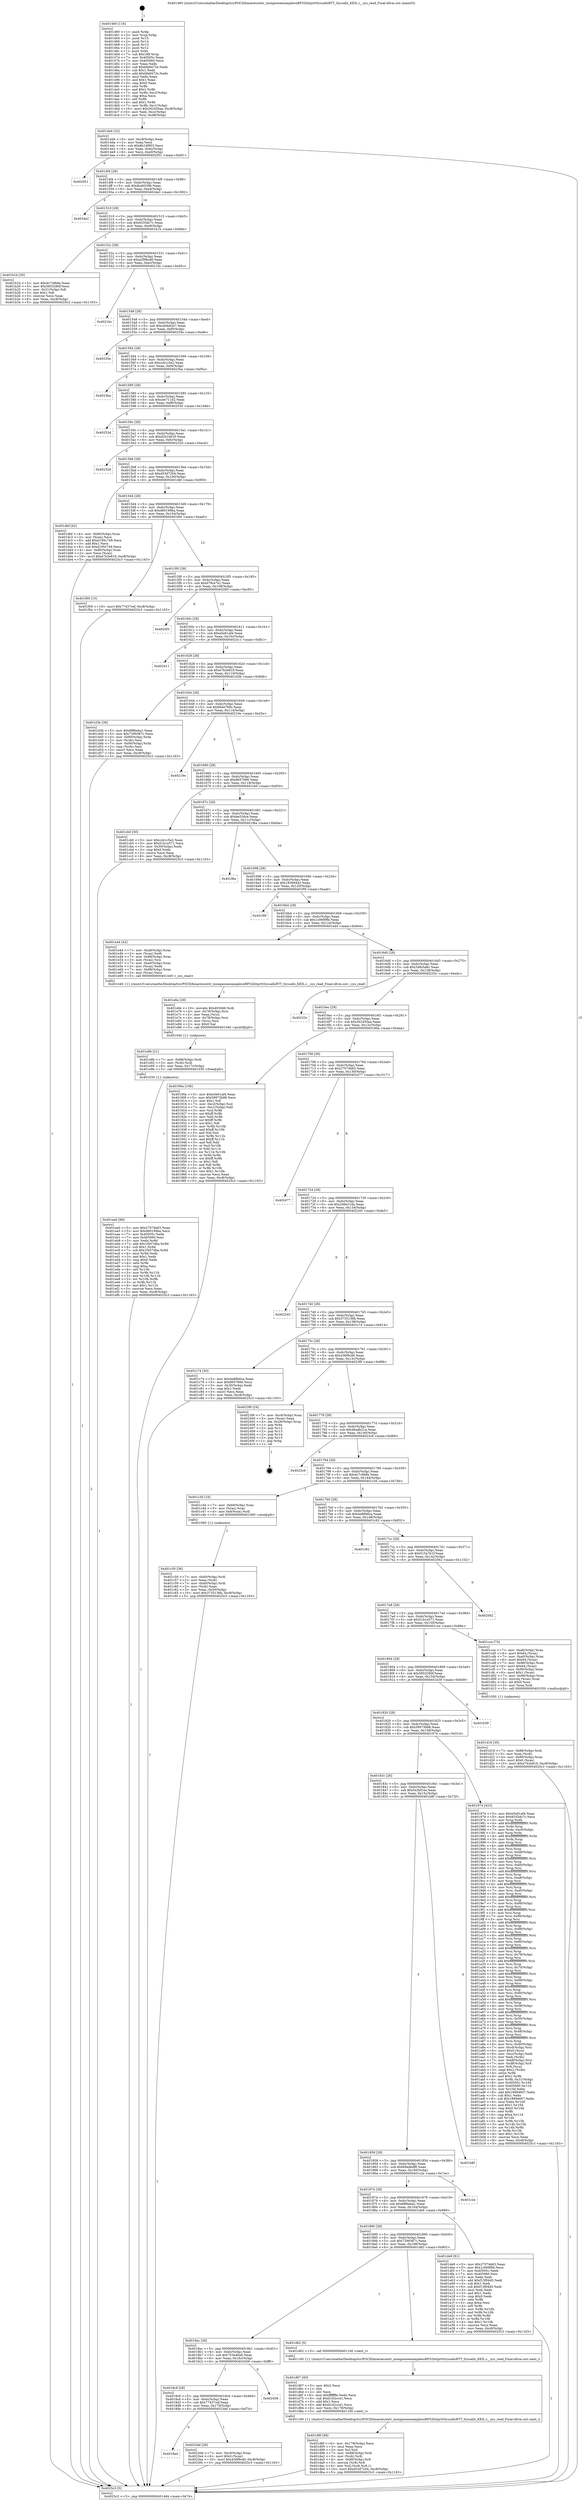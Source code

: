 digraph "0x401460" {
  label = "0x401460 (/mnt/c/Users/mathe/Desktop/tcc/POCII/binaries/extr_mongooseexamplesnRF52httprttSyscallsRTT_Syscalls_KEIL.c__sys_read_Final-ollvm.out::main(0))"
  labelloc = "t"
  node[shape=record]

  Entry [label="",width=0.3,height=0.3,shape=circle,fillcolor=black,style=filled]
  "0x4014d4" [label="{
     0x4014d4 [32]\l
     | [instrs]\l
     &nbsp;&nbsp;0x4014d4 \<+6\>: mov -0xc8(%rbp),%eax\l
     &nbsp;&nbsp;0x4014da \<+2\>: mov %eax,%ecx\l
     &nbsp;&nbsp;0x4014dc \<+6\>: sub $0x8b14f903,%ecx\l
     &nbsp;&nbsp;0x4014e2 \<+6\>: mov %eax,-0xdc(%rbp)\l
     &nbsp;&nbsp;0x4014e8 \<+6\>: mov %ecx,-0xe0(%rbp)\l
     &nbsp;&nbsp;0x4014ee \<+6\>: je 0000000000402051 \<main+0xbf1\>\l
  }"]
  "0x402051" [label="{
     0x402051\l
  }", style=dashed]
  "0x4014f4" [label="{
     0x4014f4 [28]\l
     | [instrs]\l
     &nbsp;&nbsp;0x4014f4 \<+5\>: jmp 00000000004014f9 \<main+0x99\>\l
     &nbsp;&nbsp;0x4014f9 \<+6\>: mov -0xdc(%rbp),%eax\l
     &nbsp;&nbsp;0x4014ff \<+5\>: sub $0x8ca6539b,%eax\l
     &nbsp;&nbsp;0x401504 \<+6\>: mov %eax,-0xe4(%rbp)\l
     &nbsp;&nbsp;0x40150a \<+6\>: je 00000000004024e2 \<main+0x1082\>\l
  }"]
  Exit [label="",width=0.3,height=0.3,shape=circle,fillcolor=black,style=filled,peripheries=2]
  "0x4024e2" [label="{
     0x4024e2\l
  }", style=dashed]
  "0x401510" [label="{
     0x401510 [28]\l
     | [instrs]\l
     &nbsp;&nbsp;0x401510 \<+5\>: jmp 0000000000401515 \<main+0xb5\>\l
     &nbsp;&nbsp;0x401515 \<+6\>: mov -0xdc(%rbp),%eax\l
     &nbsp;&nbsp;0x40151b \<+5\>: sub $0x9335dc7c,%eax\l
     &nbsp;&nbsp;0x401520 \<+6\>: mov %eax,-0xe8(%rbp)\l
     &nbsp;&nbsp;0x401526 \<+6\>: je 0000000000401b1b \<main+0x6bb\>\l
  }"]
  "0x4018e4" [label="{
     0x4018e4\l
  }", style=dashed]
  "0x401b1b" [label="{
     0x401b1b [30]\l
     | [instrs]\l
     &nbsp;&nbsp;0x401b1b \<+5\>: mov $0x4c7c9b8e,%eax\l
     &nbsp;&nbsp;0x401b20 \<+5\>: mov $0x5853280f,%ecx\l
     &nbsp;&nbsp;0x401b25 \<+3\>: mov -0x31(%rbp),%dl\l
     &nbsp;&nbsp;0x401b28 \<+3\>: test $0x1,%dl\l
     &nbsp;&nbsp;0x401b2b \<+3\>: cmovne %ecx,%eax\l
     &nbsp;&nbsp;0x401b2e \<+6\>: mov %eax,-0xc8(%rbp)\l
     &nbsp;&nbsp;0x401b34 \<+5\>: jmp 00000000004025c3 \<main+0x1163\>\l
  }"]
  "0x40152c" [label="{
     0x40152c [28]\l
     | [instrs]\l
     &nbsp;&nbsp;0x40152c \<+5\>: jmp 0000000000401531 \<main+0xd1\>\l
     &nbsp;&nbsp;0x401531 \<+6\>: mov -0xdc(%rbp),%eax\l
     &nbsp;&nbsp;0x401537 \<+5\>: sub $0xa2f98cd8,%eax\l
     &nbsp;&nbsp;0x40153c \<+6\>: mov %eax,-0xec(%rbp)\l
     &nbsp;&nbsp;0x401542 \<+6\>: je 00000000004021bc \<main+0xd5c\>\l
  }"]
  "0x4023dd" [label="{
     0x4023dd [28]\l
     | [instrs]\l
     &nbsp;&nbsp;0x4023dd \<+7\>: mov -0xc0(%rbp),%rax\l
     &nbsp;&nbsp;0x4023e4 \<+6\>: movl $0x0,(%rax)\l
     &nbsp;&nbsp;0x4023ea \<+10\>: movl $0x436f9cd0,-0xc8(%rbp)\l
     &nbsp;&nbsp;0x4023f4 \<+5\>: jmp 00000000004025c3 \<main+0x1163\>\l
  }"]
  "0x4021bc" [label="{
     0x4021bc\l
  }", style=dashed]
  "0x401548" [label="{
     0x401548 [28]\l
     | [instrs]\l
     &nbsp;&nbsp;0x401548 \<+5\>: jmp 000000000040154d \<main+0xed\>\l
     &nbsp;&nbsp;0x40154d \<+6\>: mov -0xdc(%rbp),%eax\l
     &nbsp;&nbsp;0x401553 \<+5\>: sub $0xcb0b92e7,%eax\l
     &nbsp;&nbsp;0x401558 \<+6\>: mov %eax,-0xf0(%rbp)\l
     &nbsp;&nbsp;0x40155e \<+6\>: je 000000000040235e \<main+0xefe\>\l
  }"]
  "0x4018c8" [label="{
     0x4018c8 [28]\l
     | [instrs]\l
     &nbsp;&nbsp;0x4018c8 \<+5\>: jmp 00000000004018cd \<main+0x46d\>\l
     &nbsp;&nbsp;0x4018cd \<+6\>: mov -0xdc(%rbp),%eax\l
     &nbsp;&nbsp;0x4018d3 \<+5\>: sub $0x77437cef,%eax\l
     &nbsp;&nbsp;0x4018d8 \<+6\>: mov %eax,-0x170(%rbp)\l
     &nbsp;&nbsp;0x4018de \<+6\>: je 00000000004023dd \<main+0xf7d\>\l
  }"]
  "0x40235e" [label="{
     0x40235e\l
  }", style=dashed]
  "0x401564" [label="{
     0x401564 [28]\l
     | [instrs]\l
     &nbsp;&nbsp;0x401564 \<+5\>: jmp 0000000000401569 \<main+0x109\>\l
     &nbsp;&nbsp;0x401569 \<+6\>: mov -0xdc(%rbp),%eax\l
     &nbsp;&nbsp;0x40156f \<+5\>: sub $0xccb1c5e2,%eax\l
     &nbsp;&nbsp;0x401574 \<+6\>: mov %eax,-0xf4(%rbp)\l
     &nbsp;&nbsp;0x40157a \<+6\>: je 00000000004023ba \<main+0xf5a\>\l
  }"]
  "0x402456" [label="{
     0x402456\l
  }", style=dashed]
  "0x4023ba" [label="{
     0x4023ba\l
  }", style=dashed]
  "0x401580" [label="{
     0x401580 [28]\l
     | [instrs]\l
     &nbsp;&nbsp;0x401580 \<+5\>: jmp 0000000000401585 \<main+0x125\>\l
     &nbsp;&nbsp;0x401585 \<+6\>: mov -0xdc(%rbp),%eax\l
     &nbsp;&nbsp;0x40158b \<+5\>: sub $0xcee711d2,%eax\l
     &nbsp;&nbsp;0x401590 \<+6\>: mov %eax,-0xf8(%rbp)\l
     &nbsp;&nbsp;0x401596 \<+6\>: je 000000000040253d \<main+0x10dd\>\l
  }"]
  "0x401ea0" [label="{
     0x401ea0 [96]\l
     | [instrs]\l
     &nbsp;&nbsp;0x401ea0 \<+5\>: mov $0x27074b63,%eax\l
     &nbsp;&nbsp;0x401ea5 \<+5\>: mov $0xd60199ba,%ecx\l
     &nbsp;&nbsp;0x401eaa \<+7\>: mov 0x40505c,%edx\l
     &nbsp;&nbsp;0x401eb1 \<+7\>: mov 0x405060,%esi\l
     &nbsp;&nbsp;0x401eb8 \<+3\>: mov %edx,%r8d\l
     &nbsp;&nbsp;0x401ebb \<+7\>: add $0x1f457dba,%r8d\l
     &nbsp;&nbsp;0x401ec2 \<+4\>: sub $0x1,%r8d\l
     &nbsp;&nbsp;0x401ec6 \<+7\>: sub $0x1f457dba,%r8d\l
     &nbsp;&nbsp;0x401ecd \<+4\>: imul %r8d,%edx\l
     &nbsp;&nbsp;0x401ed1 \<+3\>: and $0x1,%edx\l
     &nbsp;&nbsp;0x401ed4 \<+3\>: cmp $0x0,%edx\l
     &nbsp;&nbsp;0x401ed7 \<+4\>: sete %r9b\l
     &nbsp;&nbsp;0x401edb \<+3\>: cmp $0xa,%esi\l
     &nbsp;&nbsp;0x401ede \<+4\>: setl %r10b\l
     &nbsp;&nbsp;0x401ee2 \<+3\>: mov %r9b,%r11b\l
     &nbsp;&nbsp;0x401ee5 \<+3\>: and %r10b,%r11b\l
     &nbsp;&nbsp;0x401ee8 \<+3\>: xor %r10b,%r9b\l
     &nbsp;&nbsp;0x401eeb \<+3\>: or %r9b,%r11b\l
     &nbsp;&nbsp;0x401eee \<+4\>: test $0x1,%r11b\l
     &nbsp;&nbsp;0x401ef2 \<+3\>: cmovne %ecx,%eax\l
     &nbsp;&nbsp;0x401ef5 \<+6\>: mov %eax,-0xc8(%rbp)\l
     &nbsp;&nbsp;0x401efb \<+5\>: jmp 00000000004025c3 \<main+0x1163\>\l
  }"]
  "0x40253d" [label="{
     0x40253d\l
  }", style=dashed]
  "0x40159c" [label="{
     0x40159c [28]\l
     | [instrs]\l
     &nbsp;&nbsp;0x40159c \<+5\>: jmp 00000000004015a1 \<main+0x141\>\l
     &nbsp;&nbsp;0x4015a1 \<+6\>: mov -0xdc(%rbp),%eax\l
     &nbsp;&nbsp;0x4015a7 \<+5\>: sub $0xd2b1bb35,%eax\l
     &nbsp;&nbsp;0x4015ac \<+6\>: mov %eax,-0xfc(%rbp)\l
     &nbsp;&nbsp;0x4015b2 \<+6\>: je 000000000040232d \<main+0xecd\>\l
  }"]
  "0x401e8b" [label="{
     0x401e8b [21]\l
     | [instrs]\l
     &nbsp;&nbsp;0x401e8b \<+7\>: mov -0x88(%rbp),%rdi\l
     &nbsp;&nbsp;0x401e92 \<+3\>: mov (%rdi),%rdi\l
     &nbsp;&nbsp;0x401e95 \<+6\>: mov %eax,-0x17c(%rbp)\l
     &nbsp;&nbsp;0x401e9b \<+5\>: call 0000000000401030 \<free@plt\>\l
     | [calls]\l
     &nbsp;&nbsp;0x401030 \{1\} (unknown)\l
  }"]
  "0x40232d" [label="{
     0x40232d\l
  }", style=dashed]
  "0x4015b8" [label="{
     0x4015b8 [28]\l
     | [instrs]\l
     &nbsp;&nbsp;0x4015b8 \<+5\>: jmp 00000000004015bd \<main+0x15d\>\l
     &nbsp;&nbsp;0x4015bd \<+6\>: mov -0xdc(%rbp),%eax\l
     &nbsp;&nbsp;0x4015c3 \<+5\>: sub $0xd53d7204,%eax\l
     &nbsp;&nbsp;0x4015c8 \<+6\>: mov %eax,-0x100(%rbp)\l
     &nbsp;&nbsp;0x4015ce \<+6\>: je 0000000000401dbf \<main+0x95f\>\l
  }"]
  "0x401e6e" [label="{
     0x401e6e [29]\l
     | [instrs]\l
     &nbsp;&nbsp;0x401e6e \<+10\>: movabs $0x4030d6,%rdi\l
     &nbsp;&nbsp;0x401e78 \<+4\>: mov -0x78(%rbp),%rsi\l
     &nbsp;&nbsp;0x401e7c \<+2\>: mov %eax,(%rsi)\l
     &nbsp;&nbsp;0x401e7e \<+4\>: mov -0x78(%rbp),%rsi\l
     &nbsp;&nbsp;0x401e82 \<+2\>: mov (%rsi),%esi\l
     &nbsp;&nbsp;0x401e84 \<+2\>: mov $0x0,%al\l
     &nbsp;&nbsp;0x401e86 \<+5\>: call 0000000000401040 \<printf@plt\>\l
     | [calls]\l
     &nbsp;&nbsp;0x401040 \{1\} (unknown)\l
  }"]
  "0x401dbf" [label="{
     0x401dbf [42]\l
     | [instrs]\l
     &nbsp;&nbsp;0x401dbf \<+4\>: mov -0x80(%rbp),%rax\l
     &nbsp;&nbsp;0x401dc3 \<+2\>: mov (%rax),%ecx\l
     &nbsp;&nbsp;0x401dc5 \<+6\>: add $0xd195c749,%ecx\l
     &nbsp;&nbsp;0x401dcb \<+3\>: add $0x1,%ecx\l
     &nbsp;&nbsp;0x401dce \<+6\>: sub $0xd195c749,%ecx\l
     &nbsp;&nbsp;0x401dd4 \<+4\>: mov -0x80(%rbp),%rax\l
     &nbsp;&nbsp;0x401dd8 \<+2\>: mov %ecx,(%rax)\l
     &nbsp;&nbsp;0x401dda \<+10\>: movl $0xe7b3e819,-0xc8(%rbp)\l
     &nbsp;&nbsp;0x401de4 \<+5\>: jmp 00000000004025c3 \<main+0x1163\>\l
  }"]
  "0x4015d4" [label="{
     0x4015d4 [28]\l
     | [instrs]\l
     &nbsp;&nbsp;0x4015d4 \<+5\>: jmp 00000000004015d9 \<main+0x179\>\l
     &nbsp;&nbsp;0x4015d9 \<+6\>: mov -0xdc(%rbp),%eax\l
     &nbsp;&nbsp;0x4015df \<+5\>: sub $0xd60199ba,%eax\l
     &nbsp;&nbsp;0x4015e4 \<+6\>: mov %eax,-0x104(%rbp)\l
     &nbsp;&nbsp;0x4015ea \<+6\>: je 0000000000401f00 \<main+0xaa0\>\l
  }"]
  "0x401d8f" [label="{
     0x401d8f [48]\l
     | [instrs]\l
     &nbsp;&nbsp;0x401d8f \<+6\>: mov -0x178(%rbp),%ecx\l
     &nbsp;&nbsp;0x401d95 \<+3\>: imul %eax,%ecx\l
     &nbsp;&nbsp;0x401d98 \<+3\>: mov %cl,%sil\l
     &nbsp;&nbsp;0x401d9b \<+7\>: mov -0x88(%rbp),%rdi\l
     &nbsp;&nbsp;0x401da2 \<+3\>: mov (%rdi),%rdi\l
     &nbsp;&nbsp;0x401da5 \<+4\>: mov -0x80(%rbp),%r8\l
     &nbsp;&nbsp;0x401da9 \<+3\>: movslq (%r8),%r8\l
     &nbsp;&nbsp;0x401dac \<+4\>: mov %sil,(%rdi,%r8,1)\l
     &nbsp;&nbsp;0x401db0 \<+10\>: movl $0xd53d7204,-0xc8(%rbp)\l
     &nbsp;&nbsp;0x401dba \<+5\>: jmp 00000000004025c3 \<main+0x1163\>\l
  }"]
  "0x401f00" [label="{
     0x401f00 [15]\l
     | [instrs]\l
     &nbsp;&nbsp;0x401f00 \<+10\>: movl $0x77437cef,-0xc8(%rbp)\l
     &nbsp;&nbsp;0x401f0a \<+5\>: jmp 00000000004025c3 \<main+0x1163\>\l
  }"]
  "0x4015f0" [label="{
     0x4015f0 [28]\l
     | [instrs]\l
     &nbsp;&nbsp;0x4015f0 \<+5\>: jmp 00000000004015f5 \<main+0x195\>\l
     &nbsp;&nbsp;0x4015f5 \<+6\>: mov -0xdc(%rbp),%eax\l
     &nbsp;&nbsp;0x4015fb \<+5\>: sub $0xd79ce7e1,%eax\l
     &nbsp;&nbsp;0x401600 \<+6\>: mov %eax,-0x108(%rbp)\l
     &nbsp;&nbsp;0x401606 \<+6\>: je 00000000004020f3 \<main+0xc93\>\l
  }"]
  "0x401d67" [label="{
     0x401d67 [40]\l
     | [instrs]\l
     &nbsp;&nbsp;0x401d67 \<+5\>: mov $0x2,%ecx\l
     &nbsp;&nbsp;0x401d6c \<+1\>: cltd\l
     &nbsp;&nbsp;0x401d6d \<+2\>: idiv %ecx\l
     &nbsp;&nbsp;0x401d6f \<+6\>: imul $0xfffffffe,%edx,%ecx\l
     &nbsp;&nbsp;0x401d75 \<+6\>: sub $0xb162cc41,%ecx\l
     &nbsp;&nbsp;0x401d7b \<+3\>: add $0x1,%ecx\l
     &nbsp;&nbsp;0x401d7e \<+6\>: add $0xb162cc41,%ecx\l
     &nbsp;&nbsp;0x401d84 \<+6\>: mov %ecx,-0x178(%rbp)\l
     &nbsp;&nbsp;0x401d8a \<+5\>: call 0000000000401160 \<next_i\>\l
     | [calls]\l
     &nbsp;&nbsp;0x401160 \{1\} (/mnt/c/Users/mathe/Desktop/tcc/POCII/binaries/extr_mongooseexamplesnRF52httprttSyscallsRTT_Syscalls_KEIL.c__sys_read_Final-ollvm.out::next_i)\l
  }"]
  "0x4020f3" [label="{
     0x4020f3\l
  }", style=dashed]
  "0x40160c" [label="{
     0x40160c [28]\l
     | [instrs]\l
     &nbsp;&nbsp;0x40160c \<+5\>: jmp 0000000000401611 \<main+0x1b1\>\l
     &nbsp;&nbsp;0x401611 \<+6\>: mov -0xdc(%rbp),%eax\l
     &nbsp;&nbsp;0x401617 \<+5\>: sub $0xe5e61af4,%eax\l
     &nbsp;&nbsp;0x40161c \<+6\>: mov %eax,-0x10c(%rbp)\l
     &nbsp;&nbsp;0x401622 \<+6\>: je 0000000000402411 \<main+0xfb1\>\l
  }"]
  "0x4018ac" [label="{
     0x4018ac [28]\l
     | [instrs]\l
     &nbsp;&nbsp;0x4018ac \<+5\>: jmp 00000000004018b1 \<main+0x451\>\l
     &nbsp;&nbsp;0x4018b1 \<+6\>: mov -0xdc(%rbp),%eax\l
     &nbsp;&nbsp;0x4018b7 \<+5\>: sub $0x753e46a9,%eax\l
     &nbsp;&nbsp;0x4018bc \<+6\>: mov %eax,-0x16c(%rbp)\l
     &nbsp;&nbsp;0x4018c2 \<+6\>: je 0000000000402456 \<main+0xff6\>\l
  }"]
  "0x402411" [label="{
     0x402411\l
  }", style=dashed]
  "0x401628" [label="{
     0x401628 [28]\l
     | [instrs]\l
     &nbsp;&nbsp;0x401628 \<+5\>: jmp 000000000040162d \<main+0x1cd\>\l
     &nbsp;&nbsp;0x40162d \<+6\>: mov -0xdc(%rbp),%eax\l
     &nbsp;&nbsp;0x401633 \<+5\>: sub $0xe7b3e819,%eax\l
     &nbsp;&nbsp;0x401638 \<+6\>: mov %eax,-0x110(%rbp)\l
     &nbsp;&nbsp;0x40163e \<+6\>: je 0000000000401d3b \<main+0x8db\>\l
  }"]
  "0x401d62" [label="{
     0x401d62 [5]\l
     | [instrs]\l
     &nbsp;&nbsp;0x401d62 \<+5\>: call 0000000000401160 \<next_i\>\l
     | [calls]\l
     &nbsp;&nbsp;0x401160 \{1\} (/mnt/c/Users/mathe/Desktop/tcc/POCII/binaries/extr_mongooseexamplesnRF52httprttSyscallsRTT_Syscalls_KEIL.c__sys_read_Final-ollvm.out::next_i)\l
  }"]
  "0x401d3b" [label="{
     0x401d3b [39]\l
     | [instrs]\l
     &nbsp;&nbsp;0x401d3b \<+5\>: mov $0x6f86eba1,%eax\l
     &nbsp;&nbsp;0x401d40 \<+5\>: mov $0x7299387c,%ecx\l
     &nbsp;&nbsp;0x401d45 \<+4\>: mov -0x80(%rbp),%rdx\l
     &nbsp;&nbsp;0x401d49 \<+2\>: mov (%rdx),%esi\l
     &nbsp;&nbsp;0x401d4b \<+7\>: mov -0x90(%rbp),%rdx\l
     &nbsp;&nbsp;0x401d52 \<+2\>: cmp (%rdx),%esi\l
     &nbsp;&nbsp;0x401d54 \<+3\>: cmovl %ecx,%eax\l
     &nbsp;&nbsp;0x401d57 \<+6\>: mov %eax,-0xc8(%rbp)\l
     &nbsp;&nbsp;0x401d5d \<+5\>: jmp 00000000004025c3 \<main+0x1163\>\l
  }"]
  "0x401644" [label="{
     0x401644 [28]\l
     | [instrs]\l
     &nbsp;&nbsp;0x401644 \<+5\>: jmp 0000000000401649 \<main+0x1e9\>\l
     &nbsp;&nbsp;0x401649 \<+6\>: mov -0xdc(%rbp),%eax\l
     &nbsp;&nbsp;0x40164f \<+5\>: sub $0xf44e769c,%eax\l
     &nbsp;&nbsp;0x401654 \<+6\>: mov %eax,-0x114(%rbp)\l
     &nbsp;&nbsp;0x40165a \<+6\>: je 000000000040219e \<main+0xd3e\>\l
  }"]
  "0x401890" [label="{
     0x401890 [28]\l
     | [instrs]\l
     &nbsp;&nbsp;0x401890 \<+5\>: jmp 0000000000401895 \<main+0x435\>\l
     &nbsp;&nbsp;0x401895 \<+6\>: mov -0xdc(%rbp),%eax\l
     &nbsp;&nbsp;0x40189b \<+5\>: sub $0x7299387c,%eax\l
     &nbsp;&nbsp;0x4018a0 \<+6\>: mov %eax,-0x168(%rbp)\l
     &nbsp;&nbsp;0x4018a6 \<+6\>: je 0000000000401d62 \<main+0x902\>\l
  }"]
  "0x40219e" [label="{
     0x40219e\l
  }", style=dashed]
  "0x401660" [label="{
     0x401660 [28]\l
     | [instrs]\l
     &nbsp;&nbsp;0x401660 \<+5\>: jmp 0000000000401665 \<main+0x205\>\l
     &nbsp;&nbsp;0x401665 \<+6\>: mov -0xdc(%rbp),%eax\l
     &nbsp;&nbsp;0x40166b \<+5\>: sub $0x8657666,%eax\l
     &nbsp;&nbsp;0x401670 \<+6\>: mov %eax,-0x118(%rbp)\l
     &nbsp;&nbsp;0x401676 \<+6\>: je 0000000000401cb0 \<main+0x850\>\l
  }"]
  "0x401de9" [label="{
     0x401de9 [91]\l
     | [instrs]\l
     &nbsp;&nbsp;0x401de9 \<+5\>: mov $0x27074b63,%eax\l
     &nbsp;&nbsp;0x401dee \<+5\>: mov $0x1c069f9b,%ecx\l
     &nbsp;&nbsp;0x401df3 \<+7\>: mov 0x40505c,%edx\l
     &nbsp;&nbsp;0x401dfa \<+7\>: mov 0x405060,%esi\l
     &nbsp;&nbsp;0x401e01 \<+2\>: mov %edx,%edi\l
     &nbsp;&nbsp;0x401e03 \<+6\>: add $0xf13f04d5,%edi\l
     &nbsp;&nbsp;0x401e09 \<+3\>: sub $0x1,%edi\l
     &nbsp;&nbsp;0x401e0c \<+6\>: sub $0xf13f04d5,%edi\l
     &nbsp;&nbsp;0x401e12 \<+3\>: imul %edi,%edx\l
     &nbsp;&nbsp;0x401e15 \<+3\>: and $0x1,%edx\l
     &nbsp;&nbsp;0x401e18 \<+3\>: cmp $0x0,%edx\l
     &nbsp;&nbsp;0x401e1b \<+4\>: sete %r8b\l
     &nbsp;&nbsp;0x401e1f \<+3\>: cmp $0xa,%esi\l
     &nbsp;&nbsp;0x401e22 \<+4\>: setl %r9b\l
     &nbsp;&nbsp;0x401e26 \<+3\>: mov %r8b,%r10b\l
     &nbsp;&nbsp;0x401e29 \<+3\>: and %r9b,%r10b\l
     &nbsp;&nbsp;0x401e2c \<+3\>: xor %r9b,%r8b\l
     &nbsp;&nbsp;0x401e2f \<+3\>: or %r8b,%r10b\l
     &nbsp;&nbsp;0x401e32 \<+4\>: test $0x1,%r10b\l
     &nbsp;&nbsp;0x401e36 \<+3\>: cmovne %ecx,%eax\l
     &nbsp;&nbsp;0x401e39 \<+6\>: mov %eax,-0xc8(%rbp)\l
     &nbsp;&nbsp;0x401e3f \<+5\>: jmp 00000000004025c3 \<main+0x1163\>\l
  }"]
  "0x401cb0" [label="{
     0x401cb0 [30]\l
     | [instrs]\l
     &nbsp;&nbsp;0x401cb0 \<+5\>: mov $0xccb1c5e2,%eax\l
     &nbsp;&nbsp;0x401cb5 \<+5\>: mov $0x51b1e571,%ecx\l
     &nbsp;&nbsp;0x401cba \<+3\>: mov -0x30(%rbp),%edx\l
     &nbsp;&nbsp;0x401cbd \<+3\>: cmp $0x0,%edx\l
     &nbsp;&nbsp;0x401cc0 \<+3\>: cmove %ecx,%eax\l
     &nbsp;&nbsp;0x401cc3 \<+6\>: mov %eax,-0xc8(%rbp)\l
     &nbsp;&nbsp;0x401cc9 \<+5\>: jmp 00000000004025c3 \<main+0x1163\>\l
  }"]
  "0x40167c" [label="{
     0x40167c [28]\l
     | [instrs]\l
     &nbsp;&nbsp;0x40167c \<+5\>: jmp 0000000000401681 \<main+0x221\>\l
     &nbsp;&nbsp;0x401681 \<+6\>: mov -0xdc(%rbp),%eax\l
     &nbsp;&nbsp;0x401687 \<+5\>: sub $0xbe53dce,%eax\l
     &nbsp;&nbsp;0x40168c \<+6\>: mov %eax,-0x11c(%rbp)\l
     &nbsp;&nbsp;0x401692 \<+6\>: je 0000000000401f6a \<main+0xb0a\>\l
  }"]
  "0x401874" [label="{
     0x401874 [28]\l
     | [instrs]\l
     &nbsp;&nbsp;0x401874 \<+5\>: jmp 0000000000401879 \<main+0x419\>\l
     &nbsp;&nbsp;0x401879 \<+6\>: mov -0xdc(%rbp),%eax\l
     &nbsp;&nbsp;0x40187f \<+5\>: sub $0x6f86eba1,%eax\l
     &nbsp;&nbsp;0x401884 \<+6\>: mov %eax,-0x164(%rbp)\l
     &nbsp;&nbsp;0x40188a \<+6\>: je 0000000000401de9 \<main+0x989\>\l
  }"]
  "0x401f6a" [label="{
     0x401f6a\l
  }", style=dashed]
  "0x401698" [label="{
     0x401698 [28]\l
     | [instrs]\l
     &nbsp;&nbsp;0x401698 \<+5\>: jmp 000000000040169d \<main+0x23d\>\l
     &nbsp;&nbsp;0x40169d \<+6\>: mov -0xdc(%rbp),%eax\l
     &nbsp;&nbsp;0x4016a3 \<+5\>: sub $0x19369443,%eax\l
     &nbsp;&nbsp;0x4016a8 \<+6\>: mov %eax,-0x120(%rbp)\l
     &nbsp;&nbsp;0x4016ae \<+6\>: je 0000000000401f0f \<main+0xaaf\>\l
  }"]
  "0x401c2e" [label="{
     0x401c2e\l
  }", style=dashed]
  "0x401f0f" [label="{
     0x401f0f\l
  }", style=dashed]
  "0x4016b4" [label="{
     0x4016b4 [28]\l
     | [instrs]\l
     &nbsp;&nbsp;0x4016b4 \<+5\>: jmp 00000000004016b9 \<main+0x259\>\l
     &nbsp;&nbsp;0x4016b9 \<+6\>: mov -0xdc(%rbp),%eax\l
     &nbsp;&nbsp;0x4016bf \<+5\>: sub $0x1c069f9b,%eax\l
     &nbsp;&nbsp;0x4016c4 \<+6\>: mov %eax,-0x124(%rbp)\l
     &nbsp;&nbsp;0x4016ca \<+6\>: je 0000000000401e44 \<main+0x9e4\>\l
  }"]
  "0x401858" [label="{
     0x401858 [28]\l
     | [instrs]\l
     &nbsp;&nbsp;0x401858 \<+5\>: jmp 000000000040185d \<main+0x3fd\>\l
     &nbsp;&nbsp;0x40185d \<+6\>: mov -0xdc(%rbp),%eax\l
     &nbsp;&nbsp;0x401863 \<+5\>: sub $0x69edbdf8,%eax\l
     &nbsp;&nbsp;0x401868 \<+6\>: mov %eax,-0x160(%rbp)\l
     &nbsp;&nbsp;0x40186e \<+6\>: je 0000000000401c2e \<main+0x7ce\>\l
  }"]
  "0x401e44" [label="{
     0x401e44 [42]\l
     | [instrs]\l
     &nbsp;&nbsp;0x401e44 \<+7\>: mov -0xa8(%rbp),%rax\l
     &nbsp;&nbsp;0x401e4b \<+2\>: mov (%rax),%edi\l
     &nbsp;&nbsp;0x401e4d \<+7\>: mov -0x88(%rbp),%rax\l
     &nbsp;&nbsp;0x401e54 \<+3\>: mov (%rax),%rsi\l
     &nbsp;&nbsp;0x401e57 \<+7\>: mov -0xa0(%rbp),%rax\l
     &nbsp;&nbsp;0x401e5e \<+2\>: mov (%rax),%edx\l
     &nbsp;&nbsp;0x401e60 \<+7\>: mov -0x98(%rbp),%rax\l
     &nbsp;&nbsp;0x401e67 \<+2\>: mov (%rax),%ecx\l
     &nbsp;&nbsp;0x401e69 \<+5\>: call 0000000000401440 \<_sys_read\>\l
     | [calls]\l
     &nbsp;&nbsp;0x401440 \{1\} (/mnt/c/Users/mathe/Desktop/tcc/POCII/binaries/extr_mongooseexamplesnRF52httprttSyscallsRTT_Syscalls_KEIL.c__sys_read_Final-ollvm.out::_sys_read)\l
  }"]
  "0x4016d0" [label="{
     0x4016d0 [28]\l
     | [instrs]\l
     &nbsp;&nbsp;0x4016d0 \<+5\>: jmp 00000000004016d5 \<main+0x275\>\l
     &nbsp;&nbsp;0x4016d5 \<+6\>: mov -0xdc(%rbp),%eax\l
     &nbsp;&nbsp;0x4016db \<+5\>: sub $0x248c5a6c,%eax\l
     &nbsp;&nbsp;0x4016e0 \<+6\>: mov %eax,-0x128(%rbp)\l
     &nbsp;&nbsp;0x4016e6 \<+6\>: je 000000000040233c \<main+0xedc\>\l
  }"]
  "0x401b8f" [label="{
     0x401b8f\l
  }", style=dashed]
  "0x40233c" [label="{
     0x40233c\l
  }", style=dashed]
  "0x4016ec" [label="{
     0x4016ec [28]\l
     | [instrs]\l
     &nbsp;&nbsp;0x4016ec \<+5\>: jmp 00000000004016f1 \<main+0x291\>\l
     &nbsp;&nbsp;0x4016f1 \<+6\>: mov -0xdc(%rbp),%eax\l
     &nbsp;&nbsp;0x4016f7 \<+5\>: sub $0x262450aa,%eax\l
     &nbsp;&nbsp;0x4016fc \<+6\>: mov %eax,-0x12c(%rbp)\l
     &nbsp;&nbsp;0x401702 \<+6\>: je 000000000040190a \<main+0x4aa\>\l
  }"]
  "0x401d18" [label="{
     0x401d18 [35]\l
     | [instrs]\l
     &nbsp;&nbsp;0x401d18 \<+7\>: mov -0x88(%rbp),%rdi\l
     &nbsp;&nbsp;0x401d1f \<+3\>: mov %rax,(%rdi)\l
     &nbsp;&nbsp;0x401d22 \<+4\>: mov -0x80(%rbp),%rax\l
     &nbsp;&nbsp;0x401d26 \<+6\>: movl $0x0,(%rax)\l
     &nbsp;&nbsp;0x401d2c \<+10\>: movl $0xe7b3e819,-0xc8(%rbp)\l
     &nbsp;&nbsp;0x401d36 \<+5\>: jmp 00000000004025c3 \<main+0x1163\>\l
  }"]
  "0x40190a" [label="{
     0x40190a [106]\l
     | [instrs]\l
     &nbsp;&nbsp;0x40190a \<+5\>: mov $0xe5e61af4,%eax\l
     &nbsp;&nbsp;0x40190f \<+5\>: mov $0x59973b98,%ecx\l
     &nbsp;&nbsp;0x401914 \<+2\>: mov $0x1,%dl\l
     &nbsp;&nbsp;0x401916 \<+7\>: mov -0xc2(%rbp),%sil\l
     &nbsp;&nbsp;0x40191d \<+7\>: mov -0xc1(%rbp),%dil\l
     &nbsp;&nbsp;0x401924 \<+3\>: mov %sil,%r8b\l
     &nbsp;&nbsp;0x401927 \<+4\>: xor $0xff,%r8b\l
     &nbsp;&nbsp;0x40192b \<+3\>: mov %dil,%r9b\l
     &nbsp;&nbsp;0x40192e \<+4\>: xor $0xff,%r9b\l
     &nbsp;&nbsp;0x401932 \<+3\>: xor $0x1,%dl\l
     &nbsp;&nbsp;0x401935 \<+3\>: mov %r8b,%r10b\l
     &nbsp;&nbsp;0x401938 \<+4\>: and $0xff,%r10b\l
     &nbsp;&nbsp;0x40193c \<+3\>: and %dl,%sil\l
     &nbsp;&nbsp;0x40193f \<+3\>: mov %r9b,%r11b\l
     &nbsp;&nbsp;0x401942 \<+4\>: and $0xff,%r11b\l
     &nbsp;&nbsp;0x401946 \<+3\>: and %dl,%dil\l
     &nbsp;&nbsp;0x401949 \<+3\>: or %sil,%r10b\l
     &nbsp;&nbsp;0x40194c \<+3\>: or %dil,%r11b\l
     &nbsp;&nbsp;0x40194f \<+3\>: xor %r11b,%r10b\l
     &nbsp;&nbsp;0x401952 \<+3\>: or %r9b,%r8b\l
     &nbsp;&nbsp;0x401955 \<+4\>: xor $0xff,%r8b\l
     &nbsp;&nbsp;0x401959 \<+3\>: or $0x1,%dl\l
     &nbsp;&nbsp;0x40195c \<+3\>: and %dl,%r8b\l
     &nbsp;&nbsp;0x40195f \<+3\>: or %r8b,%r10b\l
     &nbsp;&nbsp;0x401962 \<+4\>: test $0x1,%r10b\l
     &nbsp;&nbsp;0x401966 \<+3\>: cmovne %ecx,%eax\l
     &nbsp;&nbsp;0x401969 \<+6\>: mov %eax,-0xc8(%rbp)\l
     &nbsp;&nbsp;0x40196f \<+5\>: jmp 00000000004025c3 \<main+0x1163\>\l
  }"]
  "0x401708" [label="{
     0x401708 [28]\l
     | [instrs]\l
     &nbsp;&nbsp;0x401708 \<+5\>: jmp 000000000040170d \<main+0x2ad\>\l
     &nbsp;&nbsp;0x40170d \<+6\>: mov -0xdc(%rbp),%eax\l
     &nbsp;&nbsp;0x401713 \<+5\>: sub $0x27074b63,%eax\l
     &nbsp;&nbsp;0x401718 \<+6\>: mov %eax,-0x130(%rbp)\l
     &nbsp;&nbsp;0x40171e \<+6\>: je 0000000000402477 \<main+0x1017\>\l
  }"]
  "0x4025c3" [label="{
     0x4025c3 [5]\l
     | [instrs]\l
     &nbsp;&nbsp;0x4025c3 \<+5\>: jmp 00000000004014d4 \<main+0x74\>\l
  }"]
  "0x401460" [label="{
     0x401460 [116]\l
     | [instrs]\l
     &nbsp;&nbsp;0x401460 \<+1\>: push %rbp\l
     &nbsp;&nbsp;0x401461 \<+3\>: mov %rsp,%rbp\l
     &nbsp;&nbsp;0x401464 \<+2\>: push %r15\l
     &nbsp;&nbsp;0x401466 \<+2\>: push %r14\l
     &nbsp;&nbsp;0x401468 \<+2\>: push %r13\l
     &nbsp;&nbsp;0x40146a \<+2\>: push %r12\l
     &nbsp;&nbsp;0x40146c \<+1\>: push %rbx\l
     &nbsp;&nbsp;0x40146d \<+7\>: sub $0x188,%rsp\l
     &nbsp;&nbsp;0x401474 \<+7\>: mov 0x40505c,%eax\l
     &nbsp;&nbsp;0x40147b \<+7\>: mov 0x405060,%ecx\l
     &nbsp;&nbsp;0x401482 \<+2\>: mov %eax,%edx\l
     &nbsp;&nbsp;0x401484 \<+6\>: sub $0xbfa9472e,%edx\l
     &nbsp;&nbsp;0x40148a \<+3\>: sub $0x1,%edx\l
     &nbsp;&nbsp;0x40148d \<+6\>: add $0xbfa9472e,%edx\l
     &nbsp;&nbsp;0x401493 \<+3\>: imul %edx,%eax\l
     &nbsp;&nbsp;0x401496 \<+3\>: and $0x1,%eax\l
     &nbsp;&nbsp;0x401499 \<+3\>: cmp $0x0,%eax\l
     &nbsp;&nbsp;0x40149c \<+4\>: sete %r8b\l
     &nbsp;&nbsp;0x4014a0 \<+4\>: and $0x1,%r8b\l
     &nbsp;&nbsp;0x4014a4 \<+7\>: mov %r8b,-0xc2(%rbp)\l
     &nbsp;&nbsp;0x4014ab \<+3\>: cmp $0xa,%ecx\l
     &nbsp;&nbsp;0x4014ae \<+4\>: setl %r8b\l
     &nbsp;&nbsp;0x4014b2 \<+4\>: and $0x1,%r8b\l
     &nbsp;&nbsp;0x4014b6 \<+7\>: mov %r8b,-0xc1(%rbp)\l
     &nbsp;&nbsp;0x4014bd \<+10\>: movl $0x262450aa,-0xc8(%rbp)\l
     &nbsp;&nbsp;0x4014c7 \<+6\>: mov %edi,-0xcc(%rbp)\l
     &nbsp;&nbsp;0x4014cd \<+7\>: mov %rsi,-0xd8(%rbp)\l
  }"]
  "0x401c50" [label="{
     0x401c50 [36]\l
     | [instrs]\l
     &nbsp;&nbsp;0x401c50 \<+7\>: mov -0xb0(%rbp),%rdi\l
     &nbsp;&nbsp;0x401c57 \<+2\>: mov %eax,(%rdi)\l
     &nbsp;&nbsp;0x401c59 \<+7\>: mov -0xb0(%rbp),%rdi\l
     &nbsp;&nbsp;0x401c60 \<+2\>: mov (%rdi),%eax\l
     &nbsp;&nbsp;0x401c62 \<+3\>: mov %eax,-0x30(%rbp)\l
     &nbsp;&nbsp;0x401c65 \<+10\>: movl $0x3735136b,-0xc8(%rbp)\l
     &nbsp;&nbsp;0x401c6f \<+5\>: jmp 00000000004025c3 \<main+0x1163\>\l
  }"]
  "0x402477" [label="{
     0x402477\l
  }", style=dashed]
  "0x401724" [label="{
     0x401724 [28]\l
     | [instrs]\l
     &nbsp;&nbsp;0x401724 \<+5\>: jmp 0000000000401729 \<main+0x2c9\>\l
     &nbsp;&nbsp;0x401729 \<+6\>: mov -0xdc(%rbp),%eax\l
     &nbsp;&nbsp;0x40172f \<+5\>: sub $0x2d6e31da,%eax\l
     &nbsp;&nbsp;0x401734 \<+6\>: mov %eax,-0x134(%rbp)\l
     &nbsp;&nbsp;0x40173a \<+6\>: je 0000000000402245 \<main+0xde5\>\l
  }"]
  "0x40183c" [label="{
     0x40183c [28]\l
     | [instrs]\l
     &nbsp;&nbsp;0x40183c \<+5\>: jmp 0000000000401841 \<main+0x3e1\>\l
     &nbsp;&nbsp;0x401841 \<+6\>: mov -0xdc(%rbp),%eax\l
     &nbsp;&nbsp;0x401847 \<+5\>: sub $0x5e2bf1ea,%eax\l
     &nbsp;&nbsp;0x40184c \<+6\>: mov %eax,-0x15c(%rbp)\l
     &nbsp;&nbsp;0x401852 \<+6\>: je 0000000000401b8f \<main+0x72f\>\l
  }"]
  "0x402245" [label="{
     0x402245\l
  }", style=dashed]
  "0x401740" [label="{
     0x401740 [28]\l
     | [instrs]\l
     &nbsp;&nbsp;0x401740 \<+5\>: jmp 0000000000401745 \<main+0x2e5\>\l
     &nbsp;&nbsp;0x401745 \<+6\>: mov -0xdc(%rbp),%eax\l
     &nbsp;&nbsp;0x40174b \<+5\>: sub $0x3735136b,%eax\l
     &nbsp;&nbsp;0x401750 \<+6\>: mov %eax,-0x138(%rbp)\l
     &nbsp;&nbsp;0x401756 \<+6\>: je 0000000000401c74 \<main+0x814\>\l
  }"]
  "0x401974" [label="{
     0x401974 [423]\l
     | [instrs]\l
     &nbsp;&nbsp;0x401974 \<+5\>: mov $0xe5e61af4,%eax\l
     &nbsp;&nbsp;0x401979 \<+5\>: mov $0x9335dc7c,%ecx\l
     &nbsp;&nbsp;0x40197e \<+3\>: mov %rsp,%rdx\l
     &nbsp;&nbsp;0x401981 \<+4\>: add $0xfffffffffffffff0,%rdx\l
     &nbsp;&nbsp;0x401985 \<+3\>: mov %rdx,%rsp\l
     &nbsp;&nbsp;0x401988 \<+7\>: mov %rdx,-0xc0(%rbp)\l
     &nbsp;&nbsp;0x40198f \<+3\>: mov %rsp,%rdx\l
     &nbsp;&nbsp;0x401992 \<+4\>: add $0xfffffffffffffff0,%rdx\l
     &nbsp;&nbsp;0x401996 \<+3\>: mov %rdx,%rsp\l
     &nbsp;&nbsp;0x401999 \<+3\>: mov %rsp,%rsi\l
     &nbsp;&nbsp;0x40199c \<+4\>: add $0xfffffffffffffff0,%rsi\l
     &nbsp;&nbsp;0x4019a0 \<+3\>: mov %rsi,%rsp\l
     &nbsp;&nbsp;0x4019a3 \<+7\>: mov %rsi,-0xb8(%rbp)\l
     &nbsp;&nbsp;0x4019aa \<+3\>: mov %rsp,%rsi\l
     &nbsp;&nbsp;0x4019ad \<+4\>: add $0xfffffffffffffff0,%rsi\l
     &nbsp;&nbsp;0x4019b1 \<+3\>: mov %rsi,%rsp\l
     &nbsp;&nbsp;0x4019b4 \<+7\>: mov %rsi,-0xb0(%rbp)\l
     &nbsp;&nbsp;0x4019bb \<+3\>: mov %rsp,%rsi\l
     &nbsp;&nbsp;0x4019be \<+4\>: add $0xfffffffffffffff0,%rsi\l
     &nbsp;&nbsp;0x4019c2 \<+3\>: mov %rsi,%rsp\l
     &nbsp;&nbsp;0x4019c5 \<+7\>: mov %rsi,-0xa8(%rbp)\l
     &nbsp;&nbsp;0x4019cc \<+3\>: mov %rsp,%rsi\l
     &nbsp;&nbsp;0x4019cf \<+4\>: add $0xfffffffffffffff0,%rsi\l
     &nbsp;&nbsp;0x4019d3 \<+3\>: mov %rsi,%rsp\l
     &nbsp;&nbsp;0x4019d6 \<+7\>: mov %rsi,-0xa0(%rbp)\l
     &nbsp;&nbsp;0x4019dd \<+3\>: mov %rsp,%rsi\l
     &nbsp;&nbsp;0x4019e0 \<+4\>: add $0xfffffffffffffff0,%rsi\l
     &nbsp;&nbsp;0x4019e4 \<+3\>: mov %rsi,%rsp\l
     &nbsp;&nbsp;0x4019e7 \<+7\>: mov %rsi,-0x98(%rbp)\l
     &nbsp;&nbsp;0x4019ee \<+3\>: mov %rsp,%rsi\l
     &nbsp;&nbsp;0x4019f1 \<+4\>: add $0xfffffffffffffff0,%rsi\l
     &nbsp;&nbsp;0x4019f5 \<+3\>: mov %rsi,%rsp\l
     &nbsp;&nbsp;0x4019f8 \<+7\>: mov %rsi,-0x90(%rbp)\l
     &nbsp;&nbsp;0x4019ff \<+3\>: mov %rsp,%rsi\l
     &nbsp;&nbsp;0x401a02 \<+4\>: add $0xfffffffffffffff0,%rsi\l
     &nbsp;&nbsp;0x401a06 \<+3\>: mov %rsi,%rsp\l
     &nbsp;&nbsp;0x401a09 \<+7\>: mov %rsi,-0x88(%rbp)\l
     &nbsp;&nbsp;0x401a10 \<+3\>: mov %rsp,%rsi\l
     &nbsp;&nbsp;0x401a13 \<+4\>: add $0xfffffffffffffff0,%rsi\l
     &nbsp;&nbsp;0x401a17 \<+3\>: mov %rsi,%rsp\l
     &nbsp;&nbsp;0x401a1a \<+4\>: mov %rsi,-0x80(%rbp)\l
     &nbsp;&nbsp;0x401a1e \<+3\>: mov %rsp,%rsi\l
     &nbsp;&nbsp;0x401a21 \<+4\>: add $0xfffffffffffffff0,%rsi\l
     &nbsp;&nbsp;0x401a25 \<+3\>: mov %rsi,%rsp\l
     &nbsp;&nbsp;0x401a28 \<+4\>: mov %rsi,-0x78(%rbp)\l
     &nbsp;&nbsp;0x401a2c \<+3\>: mov %rsp,%rsi\l
     &nbsp;&nbsp;0x401a2f \<+4\>: add $0xfffffffffffffff0,%rsi\l
     &nbsp;&nbsp;0x401a33 \<+3\>: mov %rsi,%rsp\l
     &nbsp;&nbsp;0x401a36 \<+4\>: mov %rsi,-0x70(%rbp)\l
     &nbsp;&nbsp;0x401a3a \<+3\>: mov %rsp,%rsi\l
     &nbsp;&nbsp;0x401a3d \<+4\>: add $0xfffffffffffffff0,%rsi\l
     &nbsp;&nbsp;0x401a41 \<+3\>: mov %rsi,%rsp\l
     &nbsp;&nbsp;0x401a44 \<+4\>: mov %rsi,-0x68(%rbp)\l
     &nbsp;&nbsp;0x401a48 \<+3\>: mov %rsp,%rsi\l
     &nbsp;&nbsp;0x401a4b \<+4\>: add $0xfffffffffffffff0,%rsi\l
     &nbsp;&nbsp;0x401a4f \<+3\>: mov %rsi,%rsp\l
     &nbsp;&nbsp;0x401a52 \<+4\>: mov %rsi,-0x60(%rbp)\l
     &nbsp;&nbsp;0x401a56 \<+3\>: mov %rsp,%rsi\l
     &nbsp;&nbsp;0x401a59 \<+4\>: add $0xfffffffffffffff0,%rsi\l
     &nbsp;&nbsp;0x401a5d \<+3\>: mov %rsi,%rsp\l
     &nbsp;&nbsp;0x401a60 \<+4\>: mov %rsi,-0x58(%rbp)\l
     &nbsp;&nbsp;0x401a64 \<+3\>: mov %rsp,%rsi\l
     &nbsp;&nbsp;0x401a67 \<+4\>: add $0xfffffffffffffff0,%rsi\l
     &nbsp;&nbsp;0x401a6b \<+3\>: mov %rsi,%rsp\l
     &nbsp;&nbsp;0x401a6e \<+4\>: mov %rsi,-0x50(%rbp)\l
     &nbsp;&nbsp;0x401a72 \<+3\>: mov %rsp,%rsi\l
     &nbsp;&nbsp;0x401a75 \<+4\>: add $0xfffffffffffffff0,%rsi\l
     &nbsp;&nbsp;0x401a79 \<+3\>: mov %rsi,%rsp\l
     &nbsp;&nbsp;0x401a7c \<+4\>: mov %rsi,-0x48(%rbp)\l
     &nbsp;&nbsp;0x401a80 \<+3\>: mov %rsp,%rsi\l
     &nbsp;&nbsp;0x401a83 \<+4\>: add $0xfffffffffffffff0,%rsi\l
     &nbsp;&nbsp;0x401a87 \<+3\>: mov %rsi,%rsp\l
     &nbsp;&nbsp;0x401a8a \<+4\>: mov %rsi,-0x40(%rbp)\l
     &nbsp;&nbsp;0x401a8e \<+7\>: mov -0xc0(%rbp),%rsi\l
     &nbsp;&nbsp;0x401a95 \<+6\>: movl $0x0,(%rsi)\l
     &nbsp;&nbsp;0x401a9b \<+6\>: mov -0xcc(%rbp),%edi\l
     &nbsp;&nbsp;0x401aa1 \<+2\>: mov %edi,(%rdx)\l
     &nbsp;&nbsp;0x401aa3 \<+7\>: mov -0xb8(%rbp),%rsi\l
     &nbsp;&nbsp;0x401aaa \<+7\>: mov -0xd8(%rbp),%r8\l
     &nbsp;&nbsp;0x401ab1 \<+3\>: mov %r8,(%rsi)\l
     &nbsp;&nbsp;0x401ab4 \<+3\>: cmpl $0x2,(%rdx)\l
     &nbsp;&nbsp;0x401ab7 \<+4\>: setne %r9b\l
     &nbsp;&nbsp;0x401abb \<+4\>: and $0x1,%r9b\l
     &nbsp;&nbsp;0x401abf \<+4\>: mov %r9b,-0x31(%rbp)\l
     &nbsp;&nbsp;0x401ac3 \<+8\>: mov 0x40505c,%r10d\l
     &nbsp;&nbsp;0x401acb \<+8\>: mov 0x405060,%r11d\l
     &nbsp;&nbsp;0x401ad3 \<+3\>: mov %r10d,%ebx\l
     &nbsp;&nbsp;0x401ad6 \<+6\>: add $0x18994607,%ebx\l
     &nbsp;&nbsp;0x401adc \<+3\>: sub $0x1,%ebx\l
     &nbsp;&nbsp;0x401adf \<+6\>: sub $0x18994607,%ebx\l
     &nbsp;&nbsp;0x401ae5 \<+4\>: imul %ebx,%r10d\l
     &nbsp;&nbsp;0x401ae9 \<+4\>: and $0x1,%r10d\l
     &nbsp;&nbsp;0x401aed \<+4\>: cmp $0x0,%r10d\l
     &nbsp;&nbsp;0x401af1 \<+4\>: sete %r9b\l
     &nbsp;&nbsp;0x401af5 \<+4\>: cmp $0xa,%r11d\l
     &nbsp;&nbsp;0x401af9 \<+4\>: setl %r14b\l
     &nbsp;&nbsp;0x401afd \<+3\>: mov %r9b,%r15b\l
     &nbsp;&nbsp;0x401b00 \<+3\>: and %r14b,%r15b\l
     &nbsp;&nbsp;0x401b03 \<+3\>: xor %r14b,%r9b\l
     &nbsp;&nbsp;0x401b06 \<+3\>: or %r9b,%r15b\l
     &nbsp;&nbsp;0x401b09 \<+4\>: test $0x1,%r15b\l
     &nbsp;&nbsp;0x401b0d \<+3\>: cmovne %ecx,%eax\l
     &nbsp;&nbsp;0x401b10 \<+6\>: mov %eax,-0xc8(%rbp)\l
     &nbsp;&nbsp;0x401b16 \<+5\>: jmp 00000000004025c3 \<main+0x1163\>\l
  }"]
  "0x401c74" [label="{
     0x401c74 [30]\l
     | [instrs]\l
     &nbsp;&nbsp;0x401c74 \<+5\>: mov $0x4e88b6ca,%eax\l
     &nbsp;&nbsp;0x401c79 \<+5\>: mov $0x8657666,%ecx\l
     &nbsp;&nbsp;0x401c7e \<+3\>: mov -0x30(%rbp),%edx\l
     &nbsp;&nbsp;0x401c81 \<+3\>: cmp $0x1,%edx\l
     &nbsp;&nbsp;0x401c84 \<+3\>: cmovl %ecx,%eax\l
     &nbsp;&nbsp;0x401c87 \<+6\>: mov %eax,-0xc8(%rbp)\l
     &nbsp;&nbsp;0x401c8d \<+5\>: jmp 00000000004025c3 \<main+0x1163\>\l
  }"]
  "0x40175c" [label="{
     0x40175c [28]\l
     | [instrs]\l
     &nbsp;&nbsp;0x40175c \<+5\>: jmp 0000000000401761 \<main+0x301\>\l
     &nbsp;&nbsp;0x401761 \<+6\>: mov -0xdc(%rbp),%eax\l
     &nbsp;&nbsp;0x401767 \<+5\>: sub $0x436f9cd0,%eax\l
     &nbsp;&nbsp;0x40176c \<+6\>: mov %eax,-0x13c(%rbp)\l
     &nbsp;&nbsp;0x401772 \<+6\>: je 00000000004023f9 \<main+0xf99\>\l
  }"]
  "0x401820" [label="{
     0x401820 [28]\l
     | [instrs]\l
     &nbsp;&nbsp;0x401820 \<+5\>: jmp 0000000000401825 \<main+0x3c5\>\l
     &nbsp;&nbsp;0x401825 \<+6\>: mov -0xdc(%rbp),%eax\l
     &nbsp;&nbsp;0x40182b \<+5\>: sub $0x59973b98,%eax\l
     &nbsp;&nbsp;0x401830 \<+6\>: mov %eax,-0x158(%rbp)\l
     &nbsp;&nbsp;0x401836 \<+6\>: je 0000000000401974 \<main+0x514\>\l
  }"]
  "0x4023f9" [label="{
     0x4023f9 [24]\l
     | [instrs]\l
     &nbsp;&nbsp;0x4023f9 \<+7\>: mov -0xc0(%rbp),%rax\l
     &nbsp;&nbsp;0x402400 \<+2\>: mov (%rax),%eax\l
     &nbsp;&nbsp;0x402402 \<+4\>: lea -0x28(%rbp),%rsp\l
     &nbsp;&nbsp;0x402406 \<+1\>: pop %rbx\l
     &nbsp;&nbsp;0x402407 \<+2\>: pop %r12\l
     &nbsp;&nbsp;0x402409 \<+2\>: pop %r13\l
     &nbsp;&nbsp;0x40240b \<+2\>: pop %r14\l
     &nbsp;&nbsp;0x40240d \<+2\>: pop %r15\l
     &nbsp;&nbsp;0x40240f \<+1\>: pop %rbp\l
     &nbsp;&nbsp;0x402410 \<+1\>: ret\l
  }"]
  "0x401778" [label="{
     0x401778 [28]\l
     | [instrs]\l
     &nbsp;&nbsp;0x401778 \<+5\>: jmp 000000000040177d \<main+0x31d\>\l
     &nbsp;&nbsp;0x40177d \<+6\>: mov -0xdc(%rbp),%eax\l
     &nbsp;&nbsp;0x401783 \<+5\>: sub $0x46adb21a,%eax\l
     &nbsp;&nbsp;0x401788 \<+6\>: mov %eax,-0x140(%rbp)\l
     &nbsp;&nbsp;0x40178e \<+6\>: je 00000000004023c9 \<main+0xf69\>\l
  }"]
  "0x401b39" [label="{
     0x401b39\l
  }", style=dashed]
  "0x4023c9" [label="{
     0x4023c9\l
  }", style=dashed]
  "0x401794" [label="{
     0x401794 [28]\l
     | [instrs]\l
     &nbsp;&nbsp;0x401794 \<+5\>: jmp 0000000000401799 \<main+0x339\>\l
     &nbsp;&nbsp;0x401799 \<+6\>: mov -0xdc(%rbp),%eax\l
     &nbsp;&nbsp;0x40179f \<+5\>: sub $0x4c7c9b8e,%eax\l
     &nbsp;&nbsp;0x4017a4 \<+6\>: mov %eax,-0x144(%rbp)\l
     &nbsp;&nbsp;0x4017aa \<+6\>: je 0000000000401c3d \<main+0x7dd\>\l
  }"]
  "0x401804" [label="{
     0x401804 [28]\l
     | [instrs]\l
     &nbsp;&nbsp;0x401804 \<+5\>: jmp 0000000000401809 \<main+0x3a9\>\l
     &nbsp;&nbsp;0x401809 \<+6\>: mov -0xdc(%rbp),%eax\l
     &nbsp;&nbsp;0x40180f \<+5\>: sub $0x5853280f,%eax\l
     &nbsp;&nbsp;0x401814 \<+6\>: mov %eax,-0x154(%rbp)\l
     &nbsp;&nbsp;0x40181a \<+6\>: je 0000000000401b39 \<main+0x6d9\>\l
  }"]
  "0x401c3d" [label="{
     0x401c3d [19]\l
     | [instrs]\l
     &nbsp;&nbsp;0x401c3d \<+7\>: mov -0xb8(%rbp),%rax\l
     &nbsp;&nbsp;0x401c44 \<+3\>: mov (%rax),%rax\l
     &nbsp;&nbsp;0x401c47 \<+4\>: mov 0x8(%rax),%rdi\l
     &nbsp;&nbsp;0x401c4b \<+5\>: call 0000000000401060 \<atoi@plt\>\l
     | [calls]\l
     &nbsp;&nbsp;0x401060 \{1\} (unknown)\l
  }"]
  "0x4017b0" [label="{
     0x4017b0 [28]\l
     | [instrs]\l
     &nbsp;&nbsp;0x4017b0 \<+5\>: jmp 00000000004017b5 \<main+0x355\>\l
     &nbsp;&nbsp;0x4017b5 \<+6\>: mov -0xdc(%rbp),%eax\l
     &nbsp;&nbsp;0x4017bb \<+5\>: sub $0x4e88b6ca,%eax\l
     &nbsp;&nbsp;0x4017c0 \<+6\>: mov %eax,-0x148(%rbp)\l
     &nbsp;&nbsp;0x4017c6 \<+6\>: je 0000000000401c92 \<main+0x832\>\l
  }"]
  "0x401cce" [label="{
     0x401cce [74]\l
     | [instrs]\l
     &nbsp;&nbsp;0x401cce \<+7\>: mov -0xa8(%rbp),%rax\l
     &nbsp;&nbsp;0x401cd5 \<+6\>: movl $0x64,(%rax)\l
     &nbsp;&nbsp;0x401cdb \<+7\>: mov -0xa0(%rbp),%rax\l
     &nbsp;&nbsp;0x401ce2 \<+6\>: movl $0x64,(%rax)\l
     &nbsp;&nbsp;0x401ce8 \<+7\>: mov -0x98(%rbp),%rax\l
     &nbsp;&nbsp;0x401cef \<+6\>: movl $0x64,(%rax)\l
     &nbsp;&nbsp;0x401cf5 \<+7\>: mov -0x90(%rbp),%rax\l
     &nbsp;&nbsp;0x401cfc \<+6\>: movl $0x1,(%rax)\l
     &nbsp;&nbsp;0x401d02 \<+7\>: mov -0x90(%rbp),%rax\l
     &nbsp;&nbsp;0x401d09 \<+3\>: movslq (%rax),%rax\l
     &nbsp;&nbsp;0x401d0c \<+4\>: shl $0x0,%rax\l
     &nbsp;&nbsp;0x401d10 \<+3\>: mov %rax,%rdi\l
     &nbsp;&nbsp;0x401d13 \<+5\>: call 0000000000401050 \<malloc@plt\>\l
     | [calls]\l
     &nbsp;&nbsp;0x401050 \{1\} (unknown)\l
  }"]
  "0x401c92" [label="{
     0x401c92\l
  }", style=dashed]
  "0x4017cc" [label="{
     0x4017cc [28]\l
     | [instrs]\l
     &nbsp;&nbsp;0x4017cc \<+5\>: jmp 00000000004017d1 \<main+0x371\>\l
     &nbsp;&nbsp;0x4017d1 \<+6\>: mov -0xdc(%rbp),%eax\l
     &nbsp;&nbsp;0x4017d7 \<+5\>: sub $0x515a7b1f,%eax\l
     &nbsp;&nbsp;0x4017dc \<+6\>: mov %eax,-0x14c(%rbp)\l
     &nbsp;&nbsp;0x4017e2 \<+6\>: je 0000000000402562 \<main+0x1102\>\l
  }"]
  "0x4017e8" [label="{
     0x4017e8 [28]\l
     | [instrs]\l
     &nbsp;&nbsp;0x4017e8 \<+5\>: jmp 00000000004017ed \<main+0x38d\>\l
     &nbsp;&nbsp;0x4017ed \<+6\>: mov -0xdc(%rbp),%eax\l
     &nbsp;&nbsp;0x4017f3 \<+5\>: sub $0x51b1e571,%eax\l
     &nbsp;&nbsp;0x4017f8 \<+6\>: mov %eax,-0x150(%rbp)\l
     &nbsp;&nbsp;0x4017fe \<+6\>: je 0000000000401cce \<main+0x86e\>\l
  }"]
  "0x402562" [label="{
     0x402562\l
  }", style=dashed]
  Entry -> "0x401460" [label=" 1"]
  "0x4014d4" -> "0x402051" [label=" 0"]
  "0x4014d4" -> "0x4014f4" [label=" 16"]
  "0x4023f9" -> Exit [label=" 1"]
  "0x4014f4" -> "0x4024e2" [label=" 0"]
  "0x4014f4" -> "0x401510" [label=" 16"]
  "0x4023dd" -> "0x4025c3" [label=" 1"]
  "0x401510" -> "0x401b1b" [label=" 1"]
  "0x401510" -> "0x40152c" [label=" 15"]
  "0x4018c8" -> "0x4018e4" [label=" 0"]
  "0x40152c" -> "0x4021bc" [label=" 0"]
  "0x40152c" -> "0x401548" [label=" 15"]
  "0x4018c8" -> "0x4023dd" [label=" 1"]
  "0x401548" -> "0x40235e" [label=" 0"]
  "0x401548" -> "0x401564" [label=" 15"]
  "0x4018ac" -> "0x4018c8" [label=" 1"]
  "0x401564" -> "0x4023ba" [label=" 0"]
  "0x401564" -> "0x401580" [label=" 15"]
  "0x4018ac" -> "0x402456" [label=" 0"]
  "0x401580" -> "0x40253d" [label=" 0"]
  "0x401580" -> "0x40159c" [label=" 15"]
  "0x401f00" -> "0x4025c3" [label=" 1"]
  "0x40159c" -> "0x40232d" [label=" 0"]
  "0x40159c" -> "0x4015b8" [label=" 15"]
  "0x401ea0" -> "0x4025c3" [label=" 1"]
  "0x4015b8" -> "0x401dbf" [label=" 1"]
  "0x4015b8" -> "0x4015d4" [label=" 14"]
  "0x401e8b" -> "0x401ea0" [label=" 1"]
  "0x4015d4" -> "0x401f00" [label=" 1"]
  "0x4015d4" -> "0x4015f0" [label=" 13"]
  "0x401e6e" -> "0x401e8b" [label=" 1"]
  "0x4015f0" -> "0x4020f3" [label=" 0"]
  "0x4015f0" -> "0x40160c" [label=" 13"]
  "0x401e44" -> "0x401e6e" [label=" 1"]
  "0x40160c" -> "0x402411" [label=" 0"]
  "0x40160c" -> "0x401628" [label=" 13"]
  "0x401de9" -> "0x4025c3" [label=" 1"]
  "0x401628" -> "0x401d3b" [label=" 2"]
  "0x401628" -> "0x401644" [label=" 11"]
  "0x401dbf" -> "0x4025c3" [label=" 1"]
  "0x401644" -> "0x40219e" [label=" 0"]
  "0x401644" -> "0x401660" [label=" 11"]
  "0x401d67" -> "0x401d8f" [label=" 1"]
  "0x401660" -> "0x401cb0" [label=" 1"]
  "0x401660" -> "0x40167c" [label=" 10"]
  "0x401d62" -> "0x401d67" [label=" 1"]
  "0x40167c" -> "0x401f6a" [label=" 0"]
  "0x40167c" -> "0x401698" [label=" 10"]
  "0x401890" -> "0x401d62" [label=" 1"]
  "0x401698" -> "0x401f0f" [label=" 0"]
  "0x401698" -> "0x4016b4" [label=" 10"]
  "0x401d8f" -> "0x4025c3" [label=" 1"]
  "0x4016b4" -> "0x401e44" [label=" 1"]
  "0x4016b4" -> "0x4016d0" [label=" 9"]
  "0x401874" -> "0x401de9" [label=" 1"]
  "0x4016d0" -> "0x40233c" [label=" 0"]
  "0x4016d0" -> "0x4016ec" [label=" 9"]
  "0x401890" -> "0x4018ac" [label=" 1"]
  "0x4016ec" -> "0x40190a" [label=" 1"]
  "0x4016ec" -> "0x401708" [label=" 8"]
  "0x40190a" -> "0x4025c3" [label=" 1"]
  "0x401460" -> "0x4014d4" [label=" 1"]
  "0x4025c3" -> "0x4014d4" [label=" 15"]
  "0x401858" -> "0x401c2e" [label=" 0"]
  "0x401708" -> "0x402477" [label=" 0"]
  "0x401708" -> "0x401724" [label=" 8"]
  "0x401874" -> "0x401890" [label=" 2"]
  "0x401724" -> "0x402245" [label=" 0"]
  "0x401724" -> "0x401740" [label=" 8"]
  "0x40183c" -> "0x401b8f" [label=" 0"]
  "0x401740" -> "0x401c74" [label=" 1"]
  "0x401740" -> "0x40175c" [label=" 7"]
  "0x401858" -> "0x401874" [label=" 3"]
  "0x40175c" -> "0x4023f9" [label=" 1"]
  "0x40175c" -> "0x401778" [label=" 6"]
  "0x401d18" -> "0x4025c3" [label=" 1"]
  "0x401778" -> "0x4023c9" [label=" 0"]
  "0x401778" -> "0x401794" [label=" 6"]
  "0x401cce" -> "0x401d18" [label=" 1"]
  "0x401794" -> "0x401c3d" [label=" 1"]
  "0x401794" -> "0x4017b0" [label=" 5"]
  "0x401c74" -> "0x4025c3" [label=" 1"]
  "0x4017b0" -> "0x401c92" [label=" 0"]
  "0x4017b0" -> "0x4017cc" [label=" 5"]
  "0x401c50" -> "0x4025c3" [label=" 1"]
  "0x4017cc" -> "0x402562" [label=" 0"]
  "0x4017cc" -> "0x4017e8" [label=" 5"]
  "0x401c3d" -> "0x401c50" [label=" 1"]
  "0x4017e8" -> "0x401cce" [label=" 1"]
  "0x4017e8" -> "0x401804" [label=" 4"]
  "0x401cb0" -> "0x4025c3" [label=" 1"]
  "0x401804" -> "0x401b39" [label=" 0"]
  "0x401804" -> "0x401820" [label=" 4"]
  "0x401d3b" -> "0x4025c3" [label=" 2"]
  "0x401820" -> "0x401974" [label=" 1"]
  "0x401820" -> "0x40183c" [label=" 3"]
  "0x40183c" -> "0x401858" [label=" 3"]
  "0x401974" -> "0x4025c3" [label=" 1"]
  "0x401b1b" -> "0x4025c3" [label=" 1"]
}
